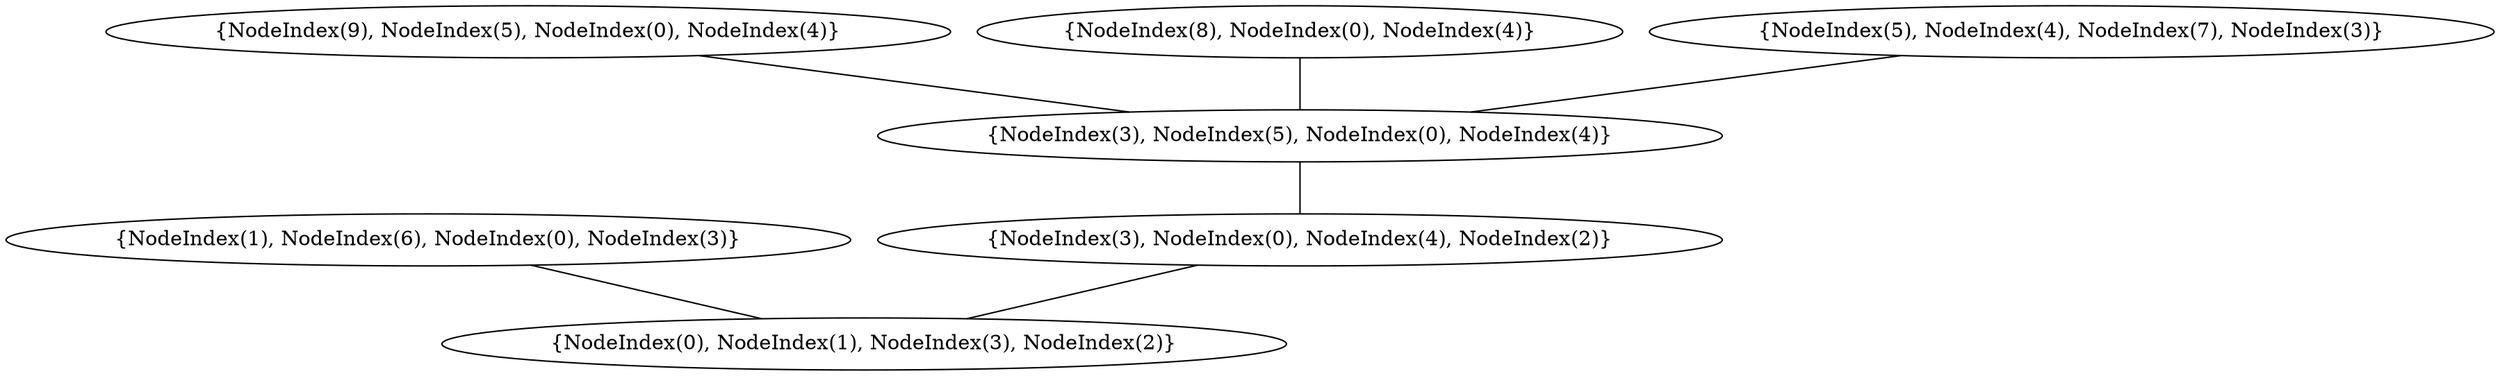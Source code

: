 graph {
    0 [ label = "{NodeIndex(0), NodeIndex(1), NodeIndex(3), NodeIndex(2)}" ]
    1 [ label = "{NodeIndex(1), NodeIndex(6), NodeIndex(0), NodeIndex(3)}" ]
    2 [ label = "{NodeIndex(3), NodeIndex(0), NodeIndex(4), NodeIndex(2)}" ]
    3 [ label = "{NodeIndex(3), NodeIndex(5), NodeIndex(0), NodeIndex(4)}" ]
    4 [ label = "{NodeIndex(9), NodeIndex(5), NodeIndex(0), NodeIndex(4)}" ]
    5 [ label = "{NodeIndex(8), NodeIndex(0), NodeIndex(4)}" ]
    6 [ label = "{NodeIndex(5), NodeIndex(4), NodeIndex(7), NodeIndex(3)}" ]
    1 -- 0 [ ]
    3 -- 2 [ ]
    2 -- 0 [ ]
    4 -- 3 [ ]
    6 -- 3 [ ]
    5 -- 3 [ ]
}
